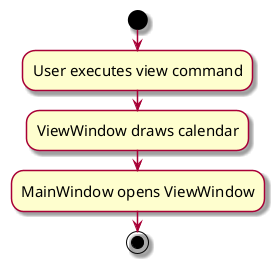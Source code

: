 @startuml
skin rose
skinparam ActivityFontSize 15
skinparam ArrowFontSize 12
start
:User executes view command;

'Since the beta syntax does not support placing the condition outside the
'diamond we place it as the true branch instead.

:ViewWindow draws calendar;
:MainWindow opens ViewWindow;
stop
@enduml
